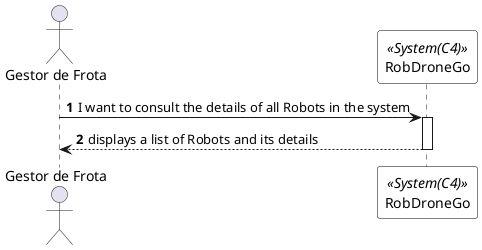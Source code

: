 @startuml listRobotSSD
autonumber

skinparam sequence {
ParticipantBorderColor black
ParticipantBackgroundColor white
}

actor "Gestor de Frota" as GF
participant RobDroneGo as system <<System(C4)>>


GF -> system: I want to consult the details of all Robots in the system
activate system

system --> GF: displays a list of Robots and its details
deactivate system

deactivate system
deactivate GF

@enduml